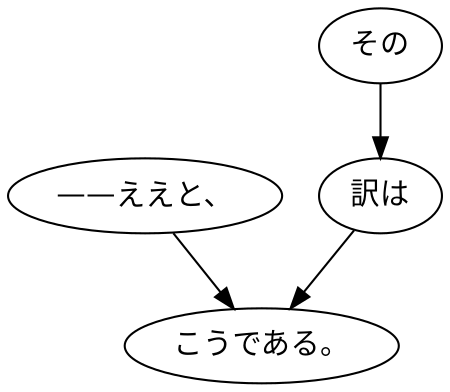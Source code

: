 digraph graph2797 {
	node0 [label="——ええと、"];
	node1 [label="その"];
	node2 [label="訳は"];
	node3 [label="こうである。"];
	node0 -> node3;
	node1 -> node2;
	node2 -> node3;
}
